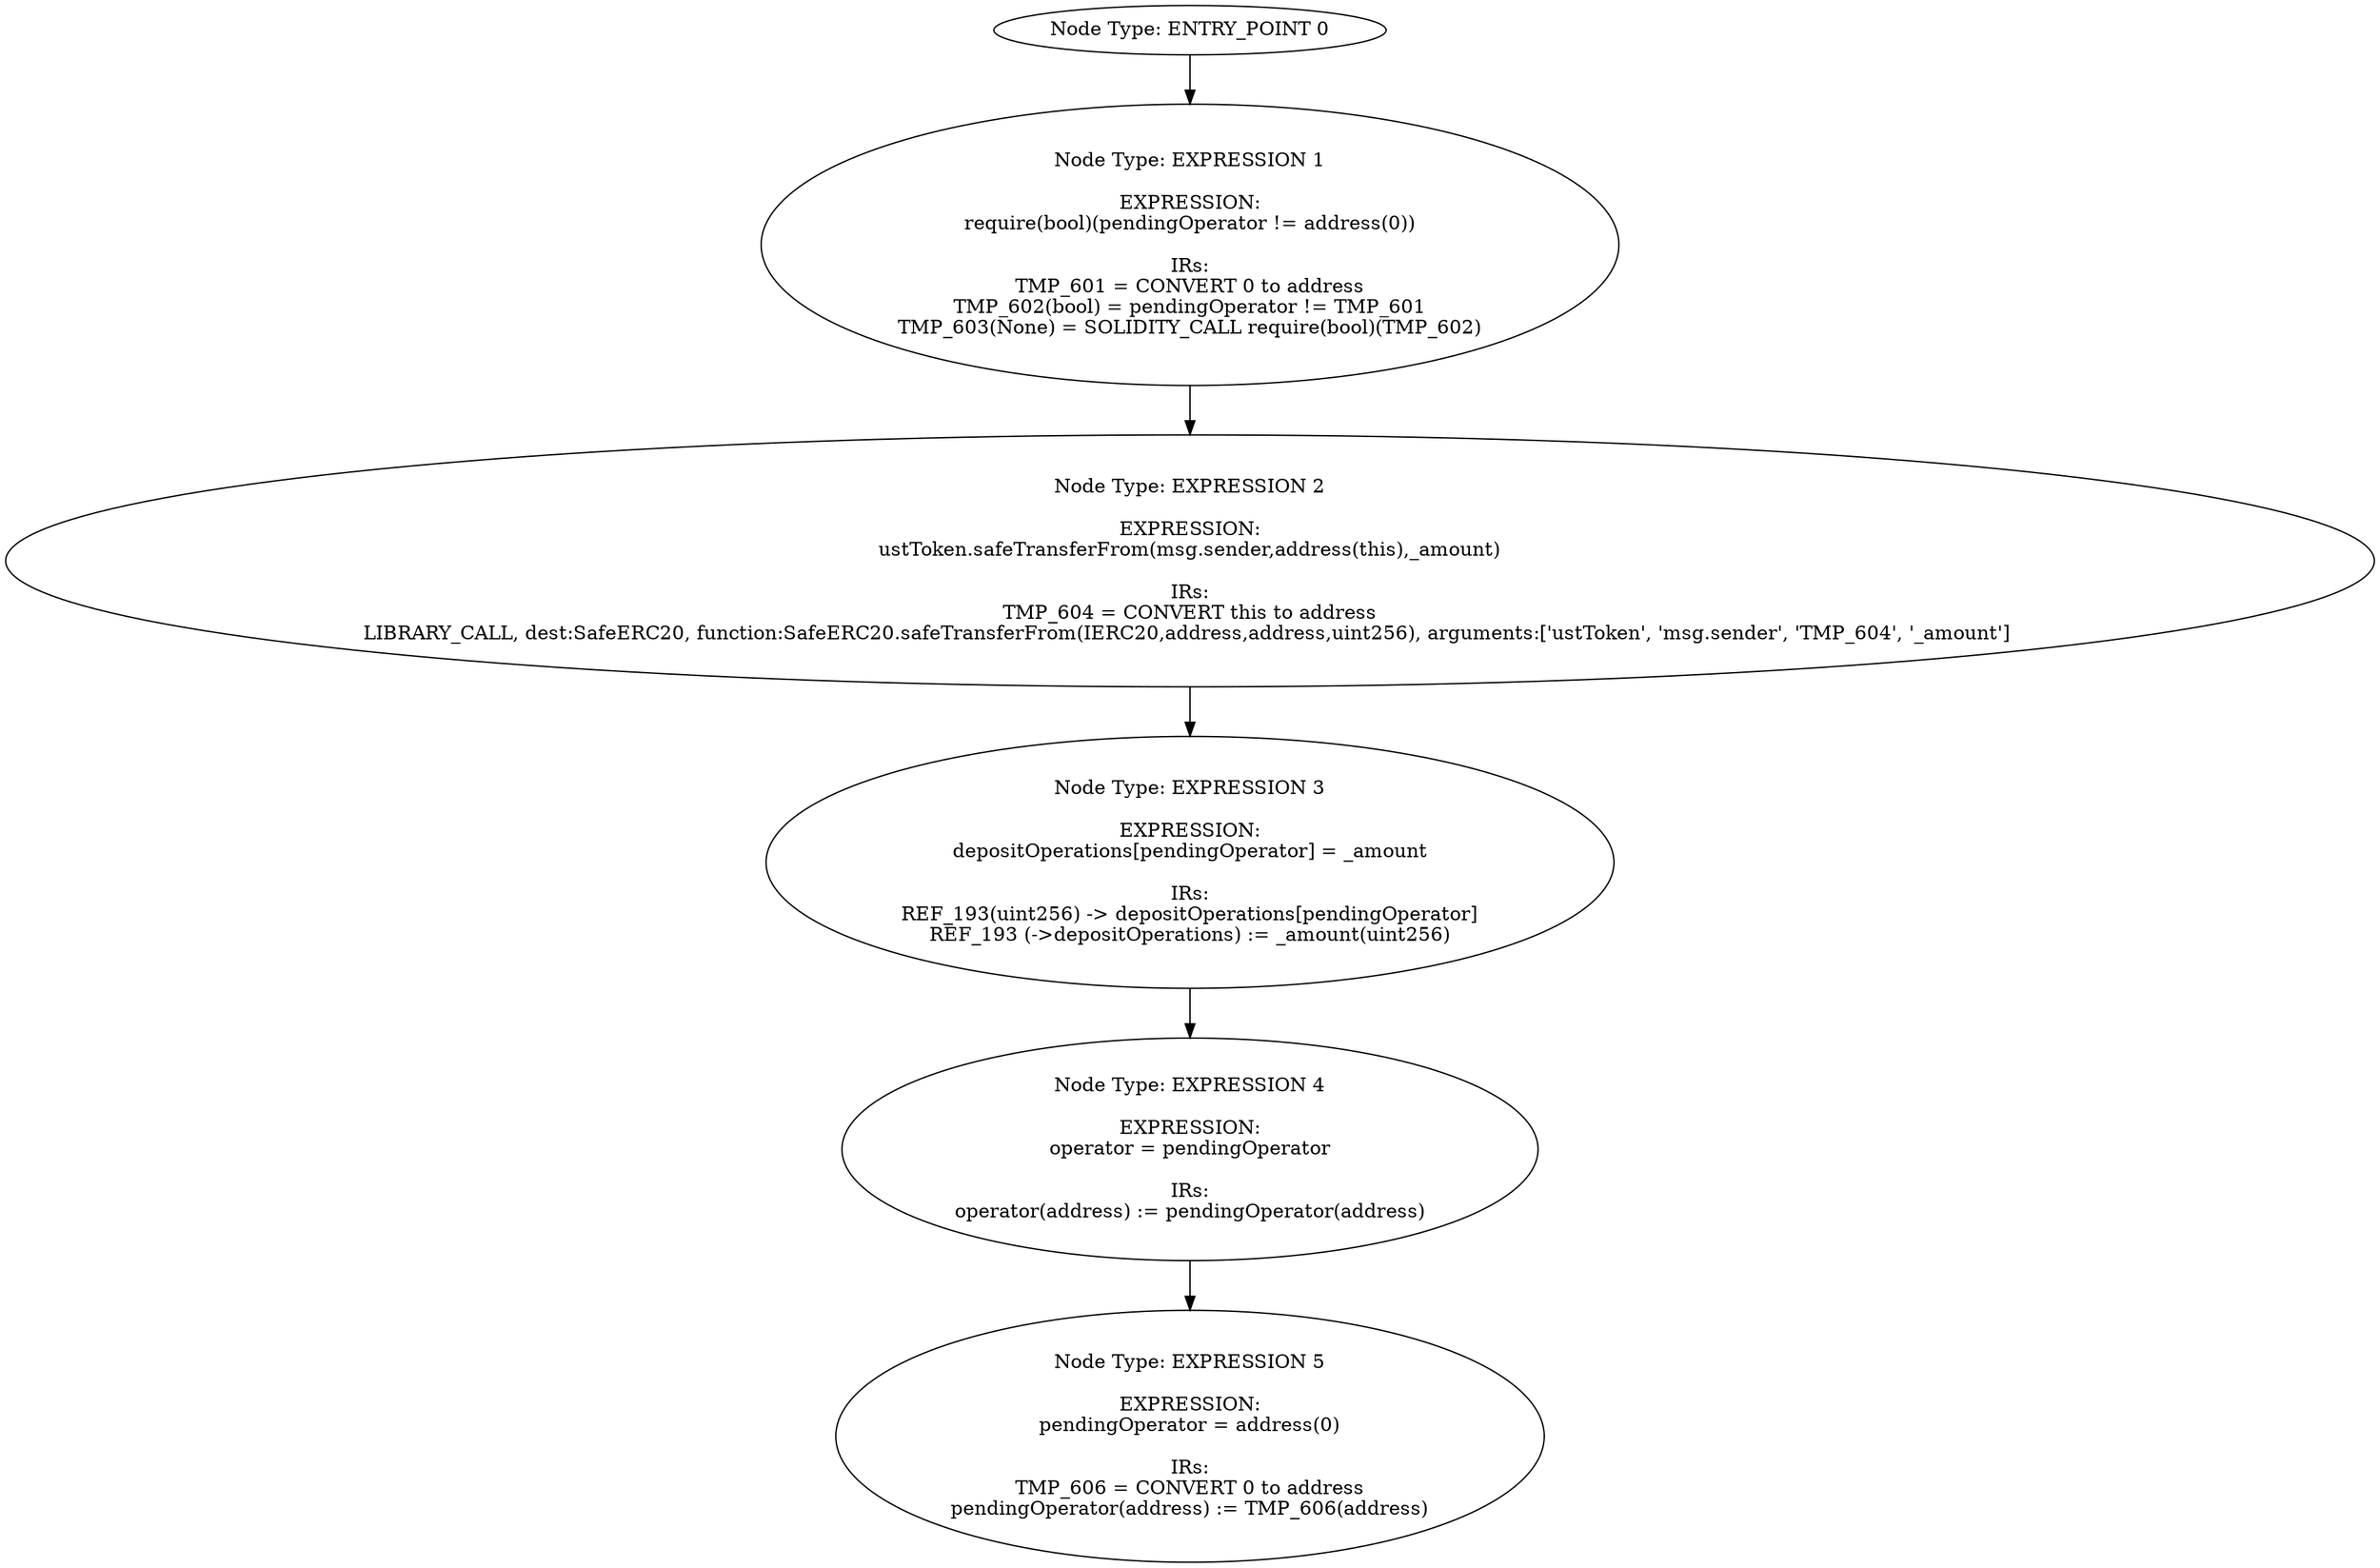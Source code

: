 digraph{
0[label="Node Type: ENTRY_POINT 0
"];
0->1;
1[label="Node Type: EXPRESSION 1

EXPRESSION:
require(bool)(pendingOperator != address(0))

IRs:
TMP_601 = CONVERT 0 to address
TMP_602(bool) = pendingOperator != TMP_601
TMP_603(None) = SOLIDITY_CALL require(bool)(TMP_602)"];
1->2;
2[label="Node Type: EXPRESSION 2

EXPRESSION:
ustToken.safeTransferFrom(msg.sender,address(this),_amount)

IRs:
TMP_604 = CONVERT this to address
LIBRARY_CALL, dest:SafeERC20, function:SafeERC20.safeTransferFrom(IERC20,address,address,uint256), arguments:['ustToken', 'msg.sender', 'TMP_604', '_amount'] "];
2->3;
3[label="Node Type: EXPRESSION 3

EXPRESSION:
depositOperations[pendingOperator] = _amount

IRs:
REF_193(uint256) -> depositOperations[pendingOperator]
REF_193 (->depositOperations) := _amount(uint256)"];
3->4;
4[label="Node Type: EXPRESSION 4

EXPRESSION:
operator = pendingOperator

IRs:
operator(address) := pendingOperator(address)"];
4->5;
5[label="Node Type: EXPRESSION 5

EXPRESSION:
pendingOperator = address(0)

IRs:
TMP_606 = CONVERT 0 to address
pendingOperator(address) := TMP_606(address)"];
}
